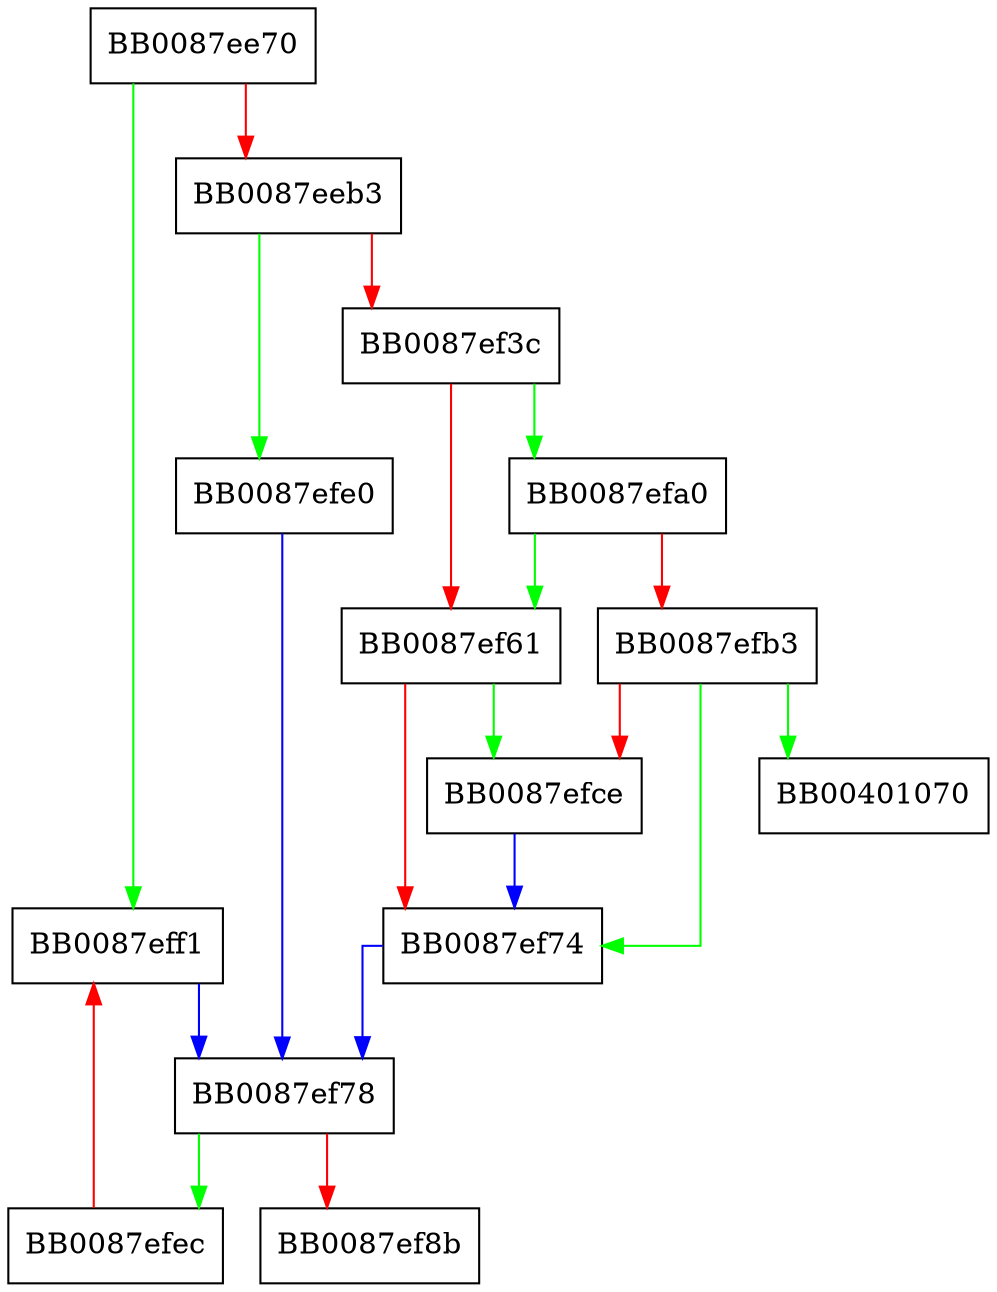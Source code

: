 digraph __vasprintf_internal {
  node [shape="box"];
  graph [splines=ortho];
  BB0087ee70 -> BB0087eff1 [color="green"];
  BB0087ee70 -> BB0087eeb3 [color="red"];
  BB0087eeb3 -> BB0087efe0 [color="green"];
  BB0087eeb3 -> BB0087ef3c [color="red"];
  BB0087ef3c -> BB0087efa0 [color="green"];
  BB0087ef3c -> BB0087ef61 [color="red"];
  BB0087ef61 -> BB0087efce [color="green"];
  BB0087ef61 -> BB0087ef74 [color="red"];
  BB0087ef74 -> BB0087ef78 [color="blue"];
  BB0087ef78 -> BB0087efec [color="green"];
  BB0087ef78 -> BB0087ef8b [color="red"];
  BB0087efa0 -> BB0087ef61 [color="green"];
  BB0087efa0 -> BB0087efb3 [color="red"];
  BB0087efb3 -> BB00401070 [color="green"];
  BB0087efb3 -> BB0087ef74 [color="green"];
  BB0087efb3 -> BB0087efce [color="red"];
  BB0087efce -> BB0087ef74 [color="blue"];
  BB0087efe0 -> BB0087ef78 [color="blue"];
  BB0087efec -> BB0087eff1 [color="red"];
  BB0087eff1 -> BB0087ef78 [color="blue"];
}